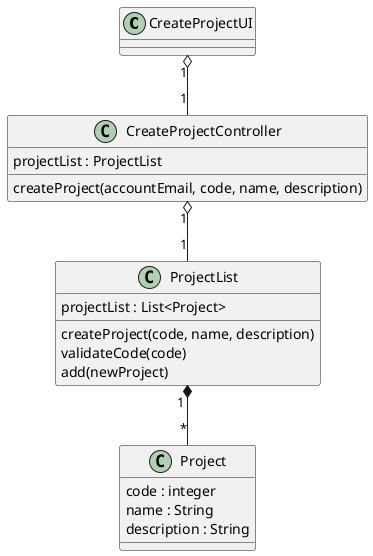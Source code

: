 @startuml

class CreateProjectUI {
}

class CreateProjectController {
projectList : ProjectList
createProject(accountEmail, code, name, description)
}


class ProjectList {
projectList : List<Project>
createProject(code, name, description)
validateCode(code)
add(newProject)
}

'class AccountList {
'AccountList : List<Account>
'checkPermissionsToCreateAProject(accountEmail)
'}

class Project {
code : integer
name : String
description : String
}

CreateProjectUI "1" o--   "1" CreateProjectController
'CreateProjectController "1" o--   "1" AccountList
CreateProjectController "1" o-- "1" ProjectList
ProjectList "1 " *-- "*" Project

@enduml